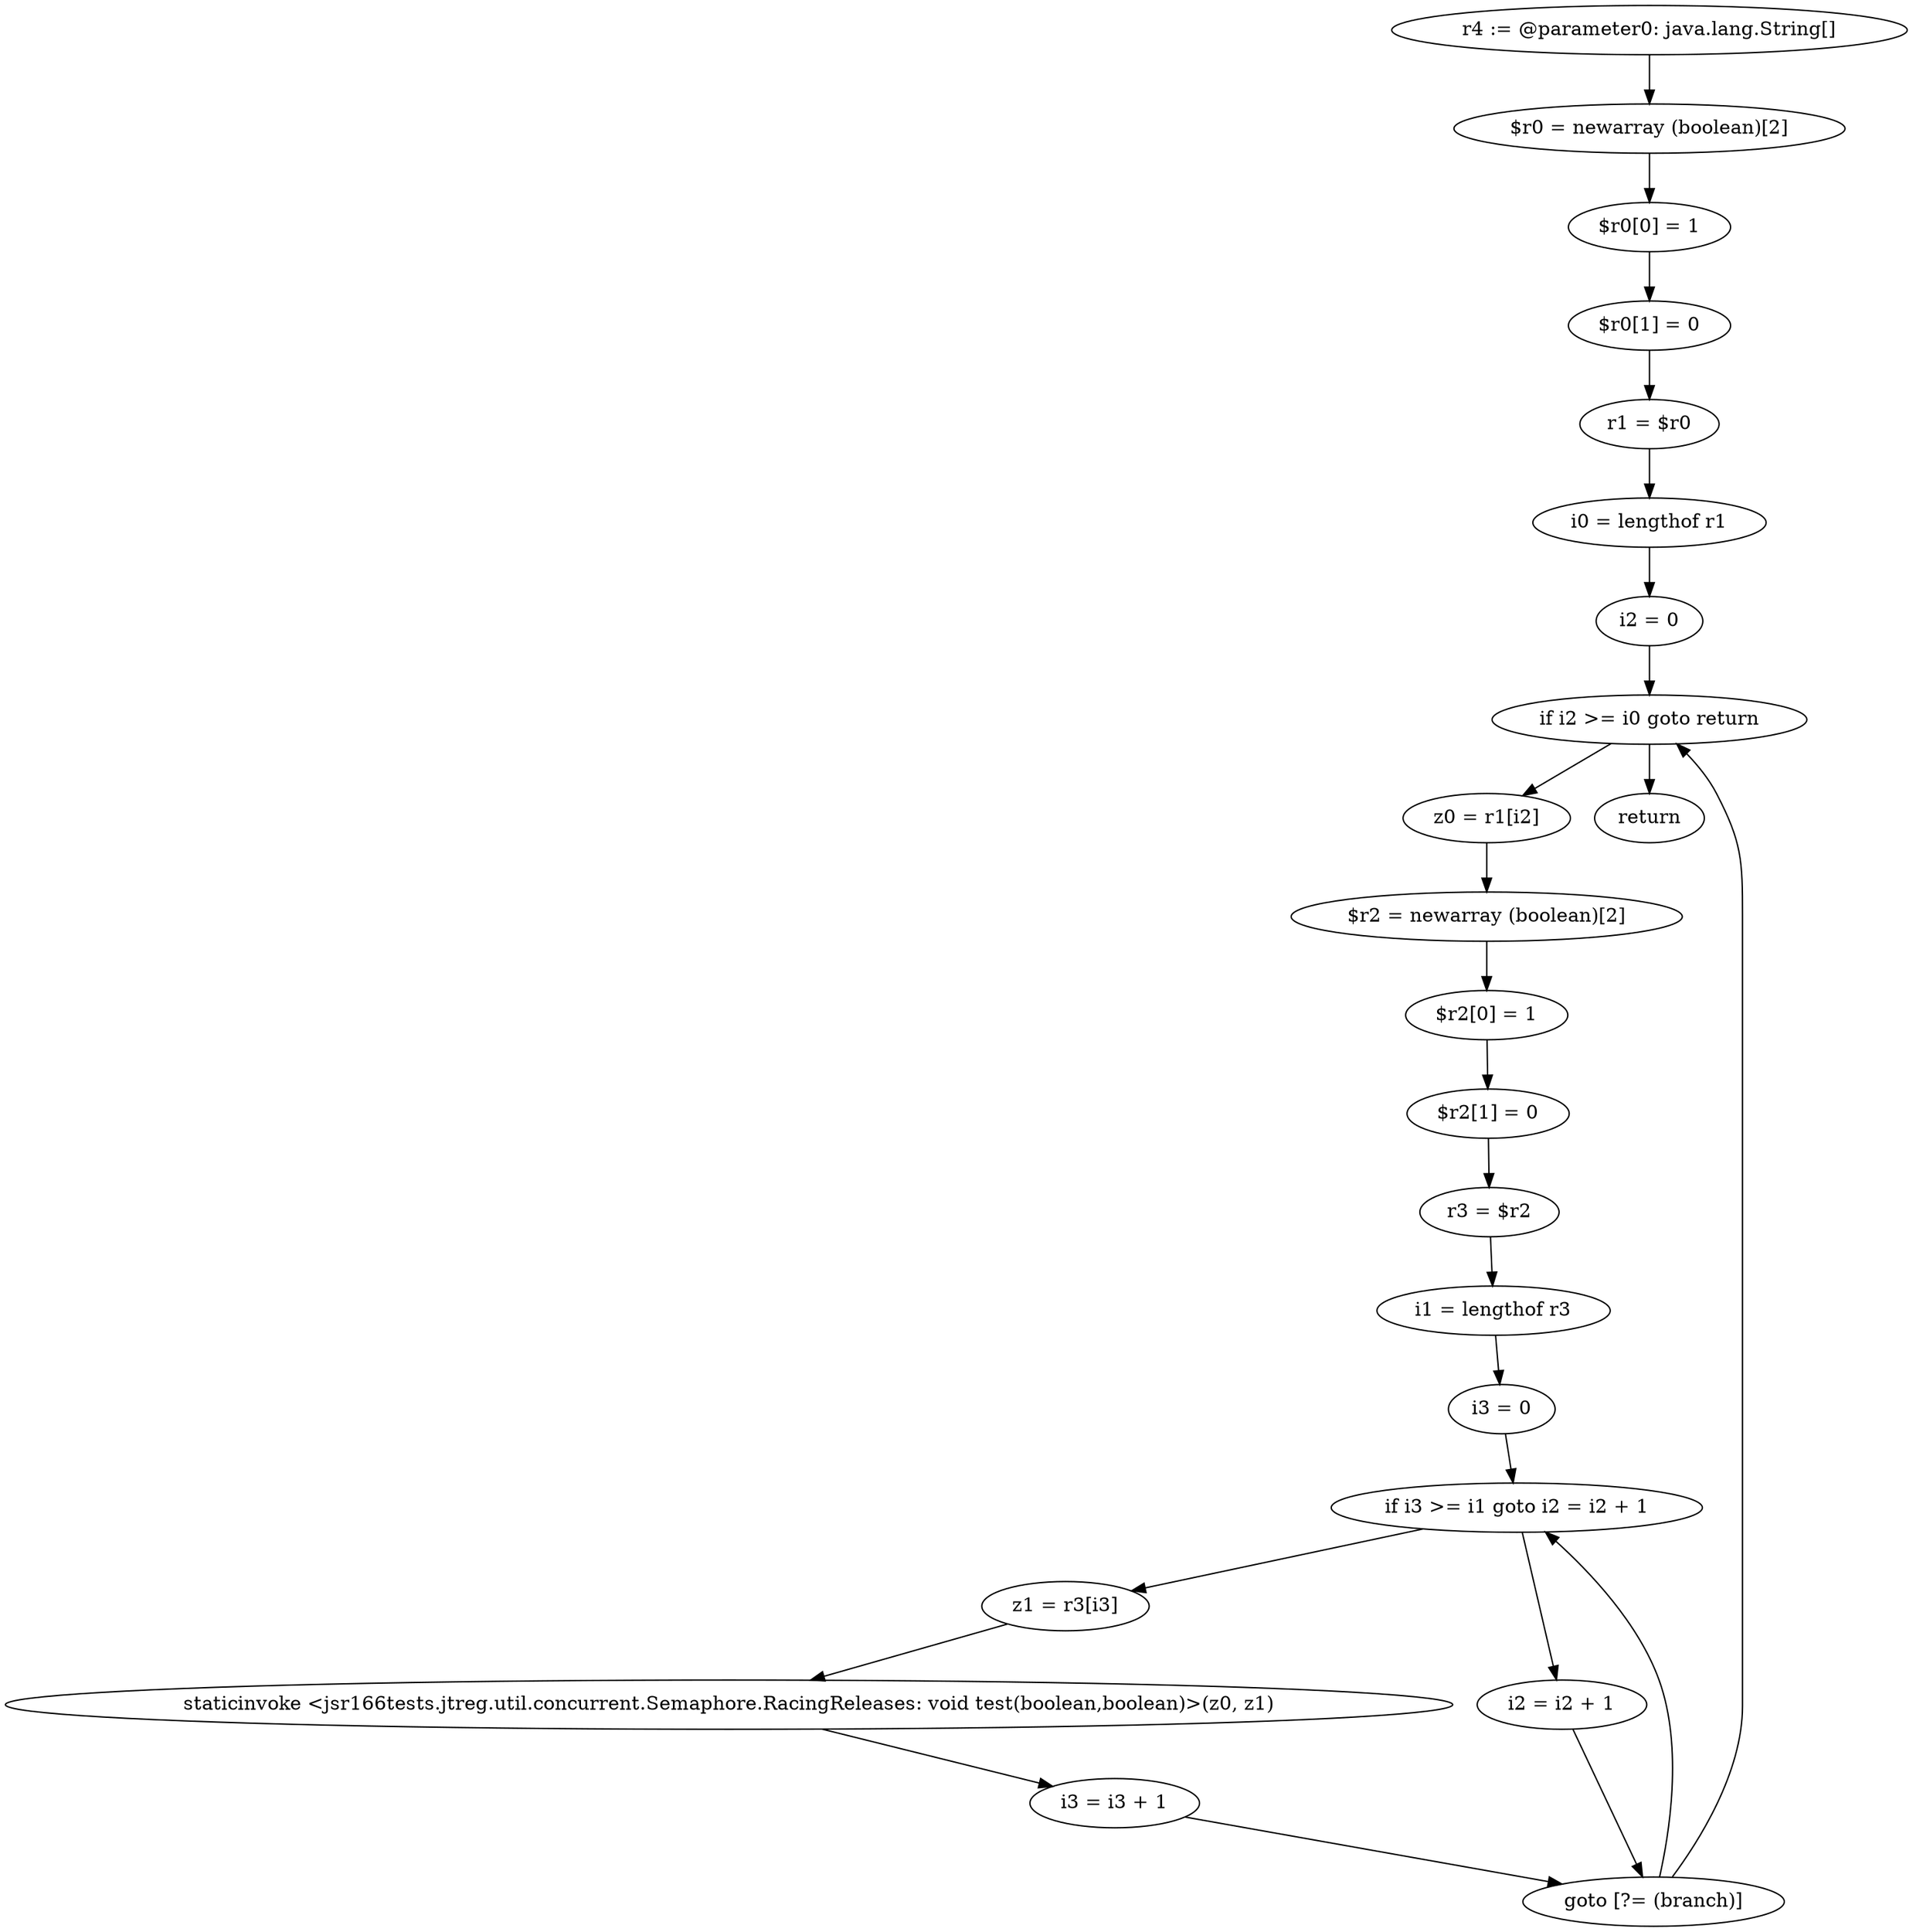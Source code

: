 digraph "unitGraph" {
    "r4 := @parameter0: java.lang.String[]"
    "$r0 = newarray (boolean)[2]"
    "$r0[0] = 1"
    "$r0[1] = 0"
    "r1 = $r0"
    "i0 = lengthof r1"
    "i2 = 0"
    "if i2 >= i0 goto return"
    "z0 = r1[i2]"
    "$r2 = newarray (boolean)[2]"
    "$r2[0] = 1"
    "$r2[1] = 0"
    "r3 = $r2"
    "i1 = lengthof r3"
    "i3 = 0"
    "if i3 >= i1 goto i2 = i2 + 1"
    "z1 = r3[i3]"
    "staticinvoke <jsr166tests.jtreg.util.concurrent.Semaphore.RacingReleases: void test(boolean,boolean)>(z0, z1)"
    "i3 = i3 + 1"
    "goto [?= (branch)]"
    "i2 = i2 + 1"
    "return"
    "r4 := @parameter0: java.lang.String[]"->"$r0 = newarray (boolean)[2]";
    "$r0 = newarray (boolean)[2]"->"$r0[0] = 1";
    "$r0[0] = 1"->"$r0[1] = 0";
    "$r0[1] = 0"->"r1 = $r0";
    "r1 = $r0"->"i0 = lengthof r1";
    "i0 = lengthof r1"->"i2 = 0";
    "i2 = 0"->"if i2 >= i0 goto return";
    "if i2 >= i0 goto return"->"z0 = r1[i2]";
    "if i2 >= i0 goto return"->"return";
    "z0 = r1[i2]"->"$r2 = newarray (boolean)[2]";
    "$r2 = newarray (boolean)[2]"->"$r2[0] = 1";
    "$r2[0] = 1"->"$r2[1] = 0";
    "$r2[1] = 0"->"r3 = $r2";
    "r3 = $r2"->"i1 = lengthof r3";
    "i1 = lengthof r3"->"i3 = 0";
    "i3 = 0"->"if i3 >= i1 goto i2 = i2 + 1";
    "if i3 >= i1 goto i2 = i2 + 1"->"z1 = r3[i3]";
    "if i3 >= i1 goto i2 = i2 + 1"->"i2 = i2 + 1";
    "z1 = r3[i3]"->"staticinvoke <jsr166tests.jtreg.util.concurrent.Semaphore.RacingReleases: void test(boolean,boolean)>(z0, z1)";
    "staticinvoke <jsr166tests.jtreg.util.concurrent.Semaphore.RacingReleases: void test(boolean,boolean)>(z0, z1)"->"i3 = i3 + 1";
    "i3 = i3 + 1"->"goto [?= (branch)]";
    "goto [?= (branch)]"->"if i3 >= i1 goto i2 = i2 + 1";
    "i2 = i2 + 1"->"goto [?= (branch)]";
    "goto [?= (branch)]"->"if i2 >= i0 goto return";
}
